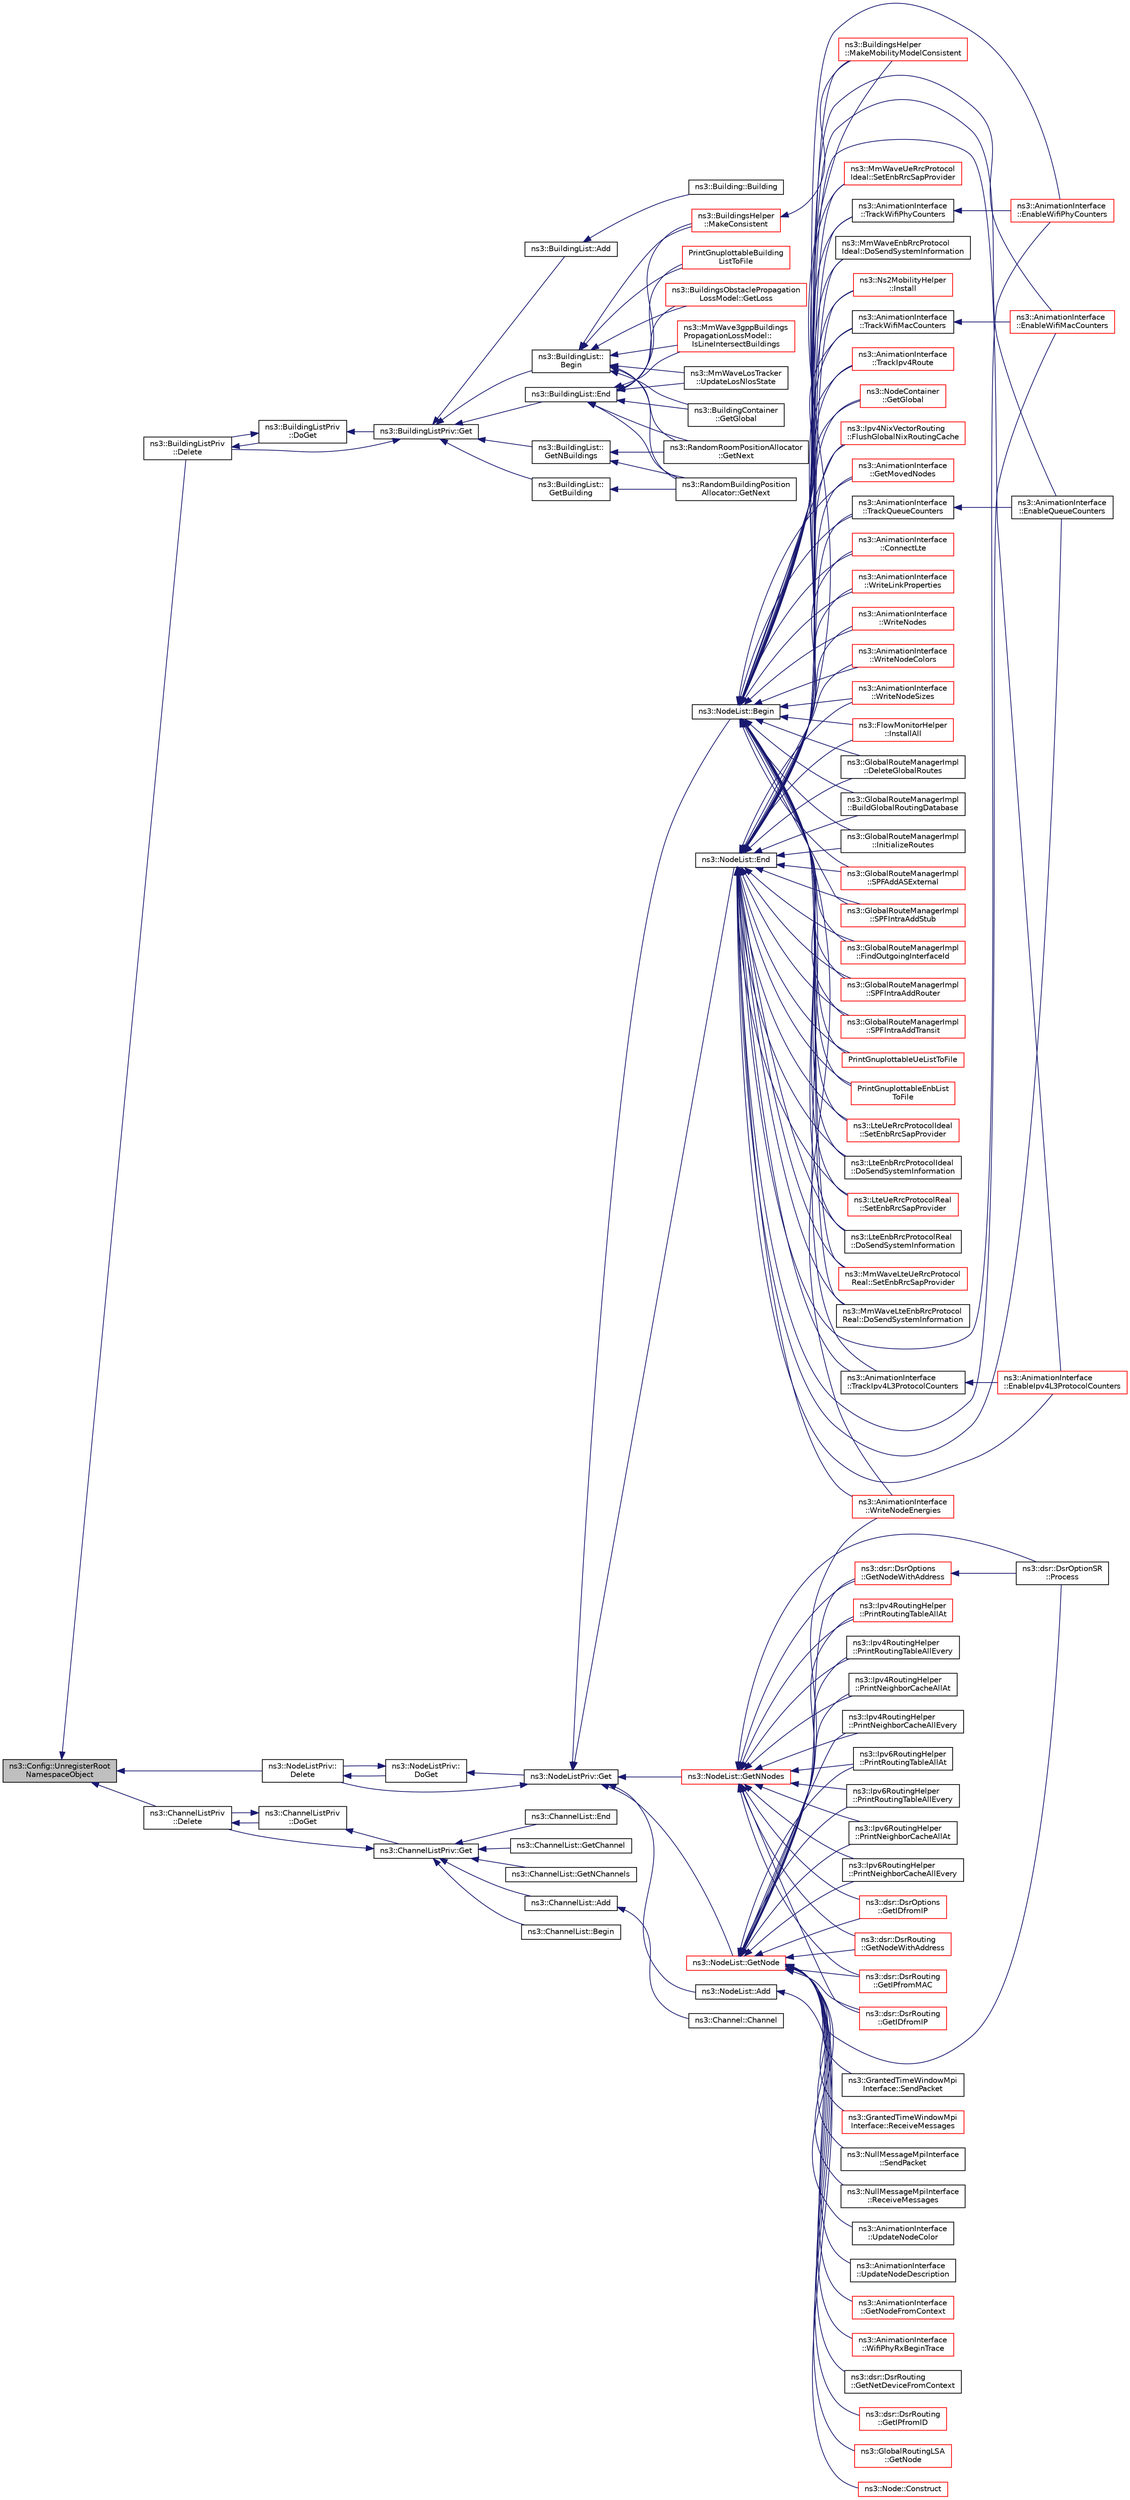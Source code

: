 digraph "ns3::Config::UnregisterRootNamespaceObject"
{
  edge [fontname="Helvetica",fontsize="10",labelfontname="Helvetica",labelfontsize="10"];
  node [fontname="Helvetica",fontsize="10",shape=record];
  rankdir="LR";
  Node1 [label="ns3::Config::UnregisterRoot\lNamespaceObject",height=0.2,width=0.4,color="black", fillcolor="grey75", style="filled", fontcolor="black"];
  Node1 -> Node2 [dir="back",color="midnightblue",fontsize="10",style="solid"];
  Node2 [label="ns3::BuildingListPriv\l::Delete",height=0.2,width=0.4,color="black", fillcolor="white", style="filled",URL="$db/d61/classns3_1_1BuildingListPriv.html#a591d74fa815a289835c12998bd932dc9"];
  Node2 -> Node3 [dir="back",color="midnightblue",fontsize="10",style="solid"];
  Node3 [label="ns3::BuildingListPriv\l::DoGet",height=0.2,width=0.4,color="black", fillcolor="white", style="filled",URL="$db/d61/classns3_1_1BuildingListPriv.html#a2cccdb7a1c13f0afc0809e1ea2bcbfeb"];
  Node3 -> Node4 [dir="back",color="midnightblue",fontsize="10",style="solid"];
  Node4 [label="ns3::BuildingListPriv::Get",height=0.2,width=0.4,color="black", fillcolor="white", style="filled",URL="$db/d61/classns3_1_1BuildingListPriv.html#aab33058ff56f83a387161cd50839227d"];
  Node4 -> Node2 [dir="back",color="midnightblue",fontsize="10",style="solid"];
  Node4 -> Node5 [dir="back",color="midnightblue",fontsize="10",style="solid"];
  Node5 [label="ns3::BuildingList::Add",height=0.2,width=0.4,color="black", fillcolor="white", style="filled",URL="$d6/d28/classns3_1_1BuildingList.html#a742f48290b35f9979c8d4d3dc9717948"];
  Node5 -> Node6 [dir="back",color="midnightblue",fontsize="10",style="solid"];
  Node6 [label="ns3::Building::Building",height=0.2,width=0.4,color="black", fillcolor="white", style="filled",URL="$d3/d67/classns3_1_1Building.html#a084396234ba491e17b34896481101cd9"];
  Node4 -> Node7 [dir="back",color="midnightblue",fontsize="10",style="solid"];
  Node7 [label="ns3::BuildingList::\lBegin",height=0.2,width=0.4,color="black", fillcolor="white", style="filled",URL="$d6/d28/classns3_1_1BuildingList.html#adbb122872e11541e930f0a3afa70a479"];
  Node7 -> Node8 [dir="back",color="midnightblue",fontsize="10",style="solid"];
  Node8 [label="ns3::BuildingContainer\l::GetGlobal",height=0.2,width=0.4,color="black", fillcolor="white", style="filled",URL="$d9/d61/classns3_1_1BuildingContainer.html#aeb981db901ebe02e4924de538191f09c",tooltip="Create a BuildingContainer that contains a list of all buildings stored in the ns3::BuildingList. "];
  Node7 -> Node9 [dir="back",color="midnightblue",fontsize="10",style="solid"];
  Node9 [label="ns3::RandomBuildingPosition\lAllocator::GetNext",height=0.2,width=0.4,color="black", fillcolor="white", style="filled",URL="$de/d30/classns3_1_1RandomBuildingPositionAllocator.html#af69e84fdb3d52246f61228ab4b9ac391"];
  Node7 -> Node10 [dir="back",color="midnightblue",fontsize="10",style="solid"];
  Node10 [label="ns3::RandomRoomPositionAllocator\l::GetNext",height=0.2,width=0.4,color="black", fillcolor="white", style="filled",URL="$dd/d26/classns3_1_1RandomRoomPositionAllocator.html#a01f64780cc703025e55f1cc451e2441c"];
  Node7 -> Node11 [dir="back",color="midnightblue",fontsize="10",style="solid"];
  Node11 [label="ns3::BuildingsHelper\l::MakeConsistent",height=0.2,width=0.4,color="red", fillcolor="white", style="filled",URL="$d6/d04/classns3_1_1BuildingsHelper.html#a355b3ae0c0f772746e66fb712c0bc0b0"];
  Node11 -> Node12 [dir="back",color="midnightblue",fontsize="10",style="solid"];
  Node12 [label="ns3::BuildingsHelper\l::MakeMobilityModelConsistent",height=0.2,width=0.4,color="red", fillcolor="white", style="filled",URL="$d6/d04/classns3_1_1BuildingsHelper.html#a1ba0e6a41145c830b79105bef420b883"];
  Node7 -> Node13 [dir="back",color="midnightblue",fontsize="10",style="solid"];
  Node13 [label="PrintGnuplottableBuilding\lListToFile",height=0.2,width=0.4,color="red", fillcolor="white", style="filled",URL="$d5/d1b/mc-twoenbs_8cc.html#aa3ac76c624e240e8ea6e415ff2289b4b"];
  Node7 -> Node14 [dir="back",color="midnightblue",fontsize="10",style="solid"];
  Node14 [label="ns3::BuildingsObstaclePropagation\lLossModel::GetLoss",height=0.2,width=0.4,color="red", fillcolor="white", style="filled",URL="$db/d0d/classns3_1_1BuildingsObstaclePropagationLossModel.html#aeb4896558411b94c66c1070dd800b1e1"];
  Node7 -> Node15 [dir="back",color="midnightblue",fontsize="10",style="solid"];
  Node15 [label="ns3::MmWave3gppBuildings\lPropagationLossModel::\lIsLineIntersectBuildings",height=0.2,width=0.4,color="red", fillcolor="white", style="filled",URL="$d6/d89/classns3_1_1MmWave3gppBuildingsPropagationLossModel.html#a6bda988e9a066c968bb391ef158c7ed0"];
  Node7 -> Node16 [dir="back",color="midnightblue",fontsize="10",style="solid"];
  Node16 [label="ns3::MmWaveLosTracker\l::UpdateLosNlosState",height=0.2,width=0.4,color="black", fillcolor="white", style="filled",URL="$d6/d4e/classns3_1_1MmWaveLosTracker.html#ab7da930a74b9fbe3c972724bccd77616"];
  Node4 -> Node17 [dir="back",color="midnightblue",fontsize="10",style="solid"];
  Node17 [label="ns3::BuildingList::End",height=0.2,width=0.4,color="black", fillcolor="white", style="filled",URL="$d6/d28/classns3_1_1BuildingList.html#abc6b941dbb194efb9f00352cc6b3db65"];
  Node17 -> Node8 [dir="back",color="midnightblue",fontsize="10",style="solid"];
  Node17 -> Node9 [dir="back",color="midnightblue",fontsize="10",style="solid"];
  Node17 -> Node10 [dir="back",color="midnightblue",fontsize="10",style="solid"];
  Node17 -> Node11 [dir="back",color="midnightblue",fontsize="10",style="solid"];
  Node17 -> Node13 [dir="back",color="midnightblue",fontsize="10",style="solid"];
  Node17 -> Node14 [dir="back",color="midnightblue",fontsize="10",style="solid"];
  Node17 -> Node15 [dir="back",color="midnightblue",fontsize="10",style="solid"];
  Node17 -> Node16 [dir="back",color="midnightblue",fontsize="10",style="solid"];
  Node4 -> Node18 [dir="back",color="midnightblue",fontsize="10",style="solid"];
  Node18 [label="ns3::BuildingList::\lGetBuilding",height=0.2,width=0.4,color="black", fillcolor="white", style="filled",URL="$d6/d28/classns3_1_1BuildingList.html#a206588dcc04671d3607381622233d0e0"];
  Node18 -> Node9 [dir="back",color="midnightblue",fontsize="10",style="solid"];
  Node4 -> Node19 [dir="back",color="midnightblue",fontsize="10",style="solid"];
  Node19 [label="ns3::BuildingList::\lGetNBuildings",height=0.2,width=0.4,color="black", fillcolor="white", style="filled",URL="$d6/d28/classns3_1_1BuildingList.html#a80e3d43b64f35c4f98ecfcef9a5d9a9c"];
  Node19 -> Node9 [dir="back",color="midnightblue",fontsize="10",style="solid"];
  Node19 -> Node10 [dir="back",color="midnightblue",fontsize="10",style="solid"];
  Node3 -> Node2 [dir="back",color="midnightblue",fontsize="10",style="solid"];
  Node1 -> Node20 [dir="back",color="midnightblue",fontsize="10",style="solid"];
  Node20 [label="ns3::ChannelListPriv\l::Delete",height=0.2,width=0.4,color="black", fillcolor="white", style="filled",URL="$da/d17/classns3_1_1ChannelListPriv.html#abf75496312beaf8b6377298039ca4289",tooltip="Delete the channel list object. "];
  Node20 -> Node21 [dir="back",color="midnightblue",fontsize="10",style="solid"];
  Node21 [label="ns3::ChannelListPriv\l::DoGet",height=0.2,width=0.4,color="black", fillcolor="white", style="filled",URL="$da/d17/classns3_1_1ChannelListPriv.html#a6d9402b5e600c291fd63d5c03122406e",tooltip="Get the channel list object. "];
  Node21 -> Node22 [dir="back",color="midnightblue",fontsize="10",style="solid"];
  Node22 [label="ns3::ChannelListPriv::Get",height=0.2,width=0.4,color="black", fillcolor="white", style="filled",URL="$da/d17/classns3_1_1ChannelListPriv.html#a4b98fc1ca31ce32a8dee4cc5937d856a",tooltip="Get the channel list object. "];
  Node22 -> Node20 [dir="back",color="midnightblue",fontsize="10",style="solid"];
  Node22 -> Node23 [dir="back",color="midnightblue",fontsize="10",style="solid"];
  Node23 [label="ns3::ChannelList::Add",height=0.2,width=0.4,color="black", fillcolor="white", style="filled",URL="$d6/db4/classns3_1_1ChannelList.html#a30bd29e7ecc159bc3a615402726e72ed"];
  Node23 -> Node24 [dir="back",color="midnightblue",fontsize="10",style="solid"];
  Node24 [label="ns3::Channel::Channel",height=0.2,width=0.4,color="black", fillcolor="white", style="filled",URL="$d4/d67/classns3_1_1Channel.html#a52285184d570dde461e3a03529f96bdc"];
  Node22 -> Node25 [dir="back",color="midnightblue",fontsize="10",style="solid"];
  Node25 [label="ns3::ChannelList::Begin",height=0.2,width=0.4,color="black", fillcolor="white", style="filled",URL="$d6/db4/classns3_1_1ChannelList.html#a0fd6970028d46e4b7259763411f761b4"];
  Node22 -> Node26 [dir="back",color="midnightblue",fontsize="10",style="solid"];
  Node26 [label="ns3::ChannelList::End",height=0.2,width=0.4,color="black", fillcolor="white", style="filled",URL="$d6/db4/classns3_1_1ChannelList.html#a2d999ce2d7a01e5c1470c852630e3cee"];
  Node22 -> Node27 [dir="back",color="midnightblue",fontsize="10",style="solid"];
  Node27 [label="ns3::ChannelList::GetChannel",height=0.2,width=0.4,color="black", fillcolor="white", style="filled",URL="$d6/db4/classns3_1_1ChannelList.html#a1c66c473f6e9d2fd15d9b21c6ab6e371"];
  Node22 -> Node28 [dir="back",color="midnightblue",fontsize="10",style="solid"];
  Node28 [label="ns3::ChannelList::GetNChannels",height=0.2,width=0.4,color="black", fillcolor="white", style="filled",URL="$d6/db4/classns3_1_1ChannelList.html#aa37022f9f0ae5ca784f6fc43a6fdbc49"];
  Node21 -> Node20 [dir="back",color="midnightblue",fontsize="10",style="solid"];
  Node1 -> Node29 [dir="back",color="midnightblue",fontsize="10",style="solid"];
  Node29 [label="ns3::NodeListPriv::\lDelete",height=0.2,width=0.4,color="black", fillcolor="white", style="filled",URL="$d4/d49/classns3_1_1NodeListPriv.html#a74f1811844a3891e71d8d9adbe81c33e",tooltip="Delete the nodes list object. "];
  Node29 -> Node30 [dir="back",color="midnightblue",fontsize="10",style="solid"];
  Node30 [label="ns3::NodeListPriv::\lDoGet",height=0.2,width=0.4,color="black", fillcolor="white", style="filled",URL="$d4/d49/classns3_1_1NodeListPriv.html#a6f0222de939567a488905f1c6876c4ca",tooltip="Get the node list object. "];
  Node30 -> Node31 [dir="back",color="midnightblue",fontsize="10",style="solid"];
  Node31 [label="ns3::NodeListPriv::Get",height=0.2,width=0.4,color="black", fillcolor="white", style="filled",URL="$d4/d49/classns3_1_1NodeListPriv.html#a746ce1482b3c1cf31d5a50cd55cffa92",tooltip="Get the node list object. "];
  Node31 -> Node29 [dir="back",color="midnightblue",fontsize="10",style="solid"];
  Node31 -> Node32 [dir="back",color="midnightblue",fontsize="10",style="solid"];
  Node32 [label="ns3::NodeList::Add",height=0.2,width=0.4,color="black", fillcolor="white", style="filled",URL="$d0/dd8/classns3_1_1NodeList.html#a92f9b44065e4f643bf8071a30ccddff6"];
  Node32 -> Node33 [dir="back",color="midnightblue",fontsize="10",style="solid"];
  Node33 [label="ns3::Node::Construct",height=0.2,width=0.4,color="red", fillcolor="white", style="filled",URL="$dd/ded/classns3_1_1Node.html#a42d5825649aeb147d7e5e49067b4bcb7",tooltip="Finish node&#39;s construction by setting the correct node ID. "];
  Node31 -> Node34 [dir="back",color="midnightblue",fontsize="10",style="solid"];
  Node34 [label="ns3::NodeList::Begin",height=0.2,width=0.4,color="black", fillcolor="white", style="filled",URL="$d0/dd8/classns3_1_1NodeList.html#a93d2211831f5cb71d1dbb721e2721d7f"];
  Node34 -> Node12 [dir="back",color="midnightblue",fontsize="10",style="solid"];
  Node34 -> Node35 [dir="back",color="midnightblue",fontsize="10",style="solid"];
  Node35 [label="ns3::FlowMonitorHelper\l::InstallAll",height=0.2,width=0.4,color="red", fillcolor="white", style="filled",URL="$d5/d2d/classns3_1_1FlowMonitorHelper.html#a722b383a10c5a959576f3bfee8d4374f",tooltip="Enable flow monitoring on all nodes. "];
  Node34 -> Node36 [dir="back",color="midnightblue",fontsize="10",style="solid"];
  Node36 [label="ns3::GlobalRouteManagerImpl\l::DeleteGlobalRoutes",height=0.2,width=0.4,color="black", fillcolor="white", style="filled",URL="$d5/dab/classns3_1_1GlobalRouteManagerImpl.html#a74aa2a4b5dc2015b6424cb307fcc2d1a",tooltip="Delete all static routes on all nodes that have a GlobalRouterInterface. "];
  Node34 -> Node37 [dir="back",color="midnightblue",fontsize="10",style="solid"];
  Node37 [label="ns3::GlobalRouteManagerImpl\l::BuildGlobalRoutingDatabase",height=0.2,width=0.4,color="black", fillcolor="white", style="filled",URL="$d5/dab/classns3_1_1GlobalRouteManagerImpl.html#a4354ed5c5b4b26f9593991e9254a1370",tooltip="Build the routing database by gathering Link State Advertisements from each node exporting a GlobalRo..."];
  Node34 -> Node38 [dir="back",color="midnightblue",fontsize="10",style="solid"];
  Node38 [label="ns3::GlobalRouteManagerImpl\l::InitializeRoutes",height=0.2,width=0.4,color="black", fillcolor="white", style="filled",URL="$d5/dab/classns3_1_1GlobalRouteManagerImpl.html#a25f57b2c41927c1a3f0bbba596accb6b",tooltip="Compute routes using a Dijkstra SPF computation and populate per-node forwarding tables. "];
  Node34 -> Node39 [dir="back",color="midnightblue",fontsize="10",style="solid"];
  Node39 [label="ns3::GlobalRouteManagerImpl\l::SPFAddASExternal",height=0.2,width=0.4,color="red", fillcolor="white", style="filled",URL="$d5/dab/classns3_1_1GlobalRouteManagerImpl.html#a0ccd93a5b90948571d2b762d4219c65d",tooltip="Add an external route to the routing tables. "];
  Node34 -> Node40 [dir="back",color="midnightblue",fontsize="10",style="solid"];
  Node40 [label="ns3::GlobalRouteManagerImpl\l::SPFIntraAddStub",height=0.2,width=0.4,color="red", fillcolor="white", style="filled",URL="$d5/dab/classns3_1_1GlobalRouteManagerImpl.html#ac939f5c304a02470c566b99699db402c",tooltip="Add a stub to the routing tables. "];
  Node34 -> Node41 [dir="back",color="midnightblue",fontsize="10",style="solid"];
  Node41 [label="ns3::GlobalRouteManagerImpl\l::FindOutgoingInterfaceId",height=0.2,width=0.4,color="red", fillcolor="white", style="filled",URL="$d5/dab/classns3_1_1GlobalRouteManagerImpl.html#a55b3c7bf042d95de52cf56cc6699dc9a",tooltip="Return the interface number corresponding to a given IP address and mask. "];
  Node34 -> Node42 [dir="back",color="midnightblue",fontsize="10",style="solid"];
  Node42 [label="ns3::GlobalRouteManagerImpl\l::SPFIntraAddRouter",height=0.2,width=0.4,color="red", fillcolor="white", style="filled",URL="$d5/dab/classns3_1_1GlobalRouteManagerImpl.html#adc0725b441a01d02bc4db842771a36d5",tooltip="Add a host route to the routing tables. "];
  Node34 -> Node43 [dir="back",color="midnightblue",fontsize="10",style="solid"];
  Node43 [label="ns3::GlobalRouteManagerImpl\l::SPFIntraAddTransit",height=0.2,width=0.4,color="red", fillcolor="white", style="filled",URL="$d5/dab/classns3_1_1GlobalRouteManagerImpl.html#aaafd698f94e453e3fe41f08bd62867be",tooltip="Add a transit to the routing tables. "];
  Node34 -> Node44 [dir="back",color="midnightblue",fontsize="10",style="solid"];
  Node44 [label="PrintGnuplottableUeListToFile",height=0.2,width=0.4,color="red", fillcolor="white", style="filled",URL="$d9/d7b/lena-distributed-ffr_8cc.html#ad818a3dd4c090b8ecaba926e5272c409"];
  Node34 -> Node45 [dir="back",color="midnightblue",fontsize="10",style="solid"];
  Node45 [label="PrintGnuplottableEnbList\lToFile",height=0.2,width=0.4,color="red", fillcolor="white", style="filled",URL="$d9/d7b/lena-distributed-ffr_8cc.html#a7e3aa5272ba032faa7717e0f3ba2f73d"];
  Node34 -> Node46 [dir="back",color="midnightblue",fontsize="10",style="solid"];
  Node46 [label="ns3::LteUeRrcProtocolIdeal\l::SetEnbRrcSapProvider",height=0.2,width=0.4,color="red", fillcolor="white", style="filled",URL="$de/dc6/classns3_1_1LteUeRrcProtocolIdeal.html#a86373f892a016ce3ea48859450e5bdd9"];
  Node34 -> Node47 [dir="back",color="midnightblue",fontsize="10",style="solid"];
  Node47 [label="ns3::LteEnbRrcProtocolIdeal\l::DoSendSystemInformation",height=0.2,width=0.4,color="black", fillcolor="white", style="filled",URL="$d4/d63/classns3_1_1LteEnbRrcProtocolIdeal.html#ae0152051aabf49a2f42ba5c5a651a2a5"];
  Node34 -> Node48 [dir="back",color="midnightblue",fontsize="10",style="solid"];
  Node48 [label="ns3::LteUeRrcProtocolReal\l::SetEnbRrcSapProvider",height=0.2,width=0.4,color="red", fillcolor="white", style="filled",URL="$df/d48/classns3_1_1LteUeRrcProtocolReal.html#a332253a9f192cd34ed5e8840ce84e474"];
  Node34 -> Node49 [dir="back",color="midnightblue",fontsize="10",style="solid"];
  Node49 [label="ns3::LteEnbRrcProtocolReal\l::DoSendSystemInformation",height=0.2,width=0.4,color="black", fillcolor="white", style="filled",URL="$d0/d88/classns3_1_1LteEnbRrcProtocolReal.html#a7e03d04b3442cee4c3debfbb3f8b6e74"];
  Node34 -> Node50 [dir="back",color="midnightblue",fontsize="10",style="solid"];
  Node50 [label="ns3::MmWaveLteUeRrcProtocol\lReal::SetEnbRrcSapProvider",height=0.2,width=0.4,color="red", fillcolor="white", style="filled",URL="$df/d69/classns3_1_1MmWaveLteUeRrcProtocolReal.html#adbb0955b254fae63826a9f90c8dc2113"];
  Node34 -> Node51 [dir="back",color="midnightblue",fontsize="10",style="solid"];
  Node51 [label="ns3::MmWaveLteEnbRrcProtocol\lReal::DoSendSystemInformation",height=0.2,width=0.4,color="black", fillcolor="white", style="filled",URL="$dd/dda/classns3_1_1MmWaveLteEnbRrcProtocolReal.html#a9ab6593e094fbacc948e933c1ae5d20a"];
  Node34 -> Node52 [dir="back",color="midnightblue",fontsize="10",style="solid"];
  Node52 [label="ns3::MmWaveUeRrcProtocol\lIdeal::SetEnbRrcSapProvider",height=0.2,width=0.4,color="red", fillcolor="white", style="filled",URL="$d3/d0f/classns3_1_1MmWaveUeRrcProtocolIdeal.html#adff64b34a950c009747c19c5510700bf"];
  Node34 -> Node53 [dir="back",color="midnightblue",fontsize="10",style="solid"];
  Node53 [label="ns3::MmWaveEnbRrcProtocol\lIdeal::DoSendSystemInformation",height=0.2,width=0.4,color="black", fillcolor="white", style="filled",URL="$d1/d90/classns3_1_1MmWaveEnbRrcProtocolIdeal.html#ace31b251b4e6641dad8e995e2b38e3fe"];
  Node34 -> Node54 [dir="back",color="midnightblue",fontsize="10",style="solid"];
  Node54 [label="ns3::Ns2MobilityHelper\l::Install",height=0.2,width=0.4,color="red", fillcolor="white", style="filled",URL="$d1/d5b/classns3_1_1Ns2MobilityHelper.html#ae54f17492e3efd54ff7501566fc6e9cf"];
  Node34 -> Node55 [dir="back",color="midnightblue",fontsize="10",style="solid"];
  Node55 [label="ns3::AnimationInterface\l::EnableWifiPhyCounters",height=0.2,width=0.4,color="red", fillcolor="white", style="filled",URL="$d6/d1a/classns3_1_1AnimationInterface.html#a9e0e3d4c754d00f9f2030a35a664ee26",tooltip="Enable tracking of Wifi Phy Counters such as TxDrop, RxDrop. "];
  Node34 -> Node56 [dir="back",color="midnightblue",fontsize="10",style="solid"];
  Node56 [label="ns3::AnimationInterface\l::EnableWifiMacCounters",height=0.2,width=0.4,color="red", fillcolor="white", style="filled",URL="$d6/d1a/classns3_1_1AnimationInterface.html#aa3c65722df896f7ebd0543bbe8d8be4b",tooltip="Enable tracking of Wifi Mac Counters such as Tx, TxDrop, Rx, RxDrop. "];
  Node34 -> Node57 [dir="back",color="midnightblue",fontsize="10",style="solid"];
  Node57 [label="ns3::AnimationInterface\l::EnableQueueCounters",height=0.2,width=0.4,color="black", fillcolor="white", style="filled",URL="$d6/d1a/classns3_1_1AnimationInterface.html#ae521d5b7b73a3dbc990d8660a2f978a9",tooltip="Enable tracking of Queue Counters such as Enqueue, Dequeue, Queue Drops. "];
  Node34 -> Node58 [dir="back",color="midnightblue",fontsize="10",style="solid"];
  Node58 [label="ns3::AnimationInterface\l::EnableIpv4L3ProtocolCounters",height=0.2,width=0.4,color="red", fillcolor="white", style="filled",URL="$d6/d1a/classns3_1_1AnimationInterface.html#a4c348971ef3ec69828cf81ecb6dea2c4",tooltip="Enable tracking of Ipv4 L3 Protocol Counters such as Tx, Rx, Drop. "];
  Node34 -> Node59 [dir="back",color="midnightblue",fontsize="10",style="solid"];
  Node59 [label="ns3::AnimationInterface\l::GetMovedNodes",height=0.2,width=0.4,color="red", fillcolor="white", style="filled",URL="$d6/d1a/classns3_1_1AnimationInterface.html#a8300c09c59cb4030840a9b1dc683cdc3"];
  Node34 -> Node60 [dir="back",color="midnightblue",fontsize="10",style="solid"];
  Node60 [label="ns3::AnimationInterface\l::ConnectLte",height=0.2,width=0.4,color="red", fillcolor="white", style="filled",URL="$d6/d1a/classns3_1_1AnimationInterface.html#a921e35bb00b2d0032dde4147bd2a200e",tooltip="Connect LTE function. "];
  Node34 -> Node61 [dir="back",color="midnightblue",fontsize="10",style="solid"];
  Node61 [label="ns3::AnimationInterface\l::WriteLinkProperties",height=0.2,width=0.4,color="red", fillcolor="white", style="filled",URL="$d6/d1a/classns3_1_1AnimationInterface.html#a458296bfceb6bd8b53b4c9bf38b5fdc7",tooltip="Write link properties function. "];
  Node34 -> Node62 [dir="back",color="midnightblue",fontsize="10",style="solid"];
  Node62 [label="ns3::AnimationInterface\l::WriteNodes",height=0.2,width=0.4,color="red", fillcolor="white", style="filled",URL="$d6/d1a/classns3_1_1AnimationInterface.html#abf98081f1a5ff14401187b5e135aa6a9",tooltip="Write nodes function. "];
  Node34 -> Node63 [dir="back",color="midnightblue",fontsize="10",style="solid"];
  Node63 [label="ns3::AnimationInterface\l::WriteNodeColors",height=0.2,width=0.4,color="red", fillcolor="white", style="filled",URL="$d6/d1a/classns3_1_1AnimationInterface.html#ac5c5f326ca346e340a0a3e9ec50d94ee",tooltip="Write node colors function. "];
  Node34 -> Node64 [dir="back",color="midnightblue",fontsize="10",style="solid"];
  Node64 [label="ns3::AnimationInterface\l::WriteNodeSizes",height=0.2,width=0.4,color="red", fillcolor="white", style="filled",URL="$d6/d1a/classns3_1_1AnimationInterface.html#a085198bcb57441ab8d46790e5dccf2e3",tooltip="Write node sizes function. "];
  Node34 -> Node65 [dir="back",color="midnightblue",fontsize="10",style="solid"];
  Node65 [label="ns3::AnimationInterface\l::WriteNodeEnergies",height=0.2,width=0.4,color="red", fillcolor="white", style="filled",URL="$d6/d1a/classns3_1_1AnimationInterface.html#a8a7475d05d49943291911223cc4d4276",tooltip="Write node energies function. "];
  Node34 -> Node66 [dir="back",color="midnightblue",fontsize="10",style="solid"];
  Node66 [label="ns3::AnimationInterface\l::TrackQueueCounters",height=0.2,width=0.4,color="black", fillcolor="white", style="filled",URL="$d6/d1a/classns3_1_1AnimationInterface.html#a0a01b75b4ad3aa055bf877a4c0cf8262",tooltip="Track queue counters function. "];
  Node66 -> Node57 [dir="back",color="midnightblue",fontsize="10",style="solid"];
  Node34 -> Node67 [dir="back",color="midnightblue",fontsize="10",style="solid"];
  Node67 [label="ns3::AnimationInterface\l::TrackWifiMacCounters",height=0.2,width=0.4,color="black", fillcolor="white", style="filled",URL="$d6/d1a/classns3_1_1AnimationInterface.html#ad9f148d5ae0c5e95fdafe3f853f7d585",tooltip="Track wifi MAC counters function. "];
  Node67 -> Node56 [dir="back",color="midnightblue",fontsize="10",style="solid"];
  Node34 -> Node68 [dir="back",color="midnightblue",fontsize="10",style="solid"];
  Node68 [label="ns3::AnimationInterface\l::TrackWifiPhyCounters",height=0.2,width=0.4,color="black", fillcolor="white", style="filled",URL="$d6/d1a/classns3_1_1AnimationInterface.html#a5305dd33917a4c394b1c44ab5ae41bc9",tooltip="Track wifi phy counters function. "];
  Node68 -> Node55 [dir="back",color="midnightblue",fontsize="10",style="solid"];
  Node34 -> Node69 [dir="back",color="midnightblue",fontsize="10",style="solid"];
  Node69 [label="ns3::AnimationInterface\l::TrackIpv4L3ProtocolCounters",height=0.2,width=0.4,color="black", fillcolor="white", style="filled",URL="$d6/d1a/classns3_1_1AnimationInterface.html#aec7103d50811eae3919df131fa2afab2",tooltip="Track IPv4 L3 protocol counters function. "];
  Node69 -> Node58 [dir="back",color="midnightblue",fontsize="10",style="solid"];
  Node34 -> Node70 [dir="back",color="midnightblue",fontsize="10",style="solid"];
  Node70 [label="ns3::AnimationInterface\l::TrackIpv4Route",height=0.2,width=0.4,color="red", fillcolor="white", style="filled",URL="$d6/d1a/classns3_1_1AnimationInterface.html#a9af10e9e963b8bcd3eae43d63025dac0",tooltip="Track IPv4 router function. "];
  Node34 -> Node71 [dir="back",color="midnightblue",fontsize="10",style="solid"];
  Node71 [label="ns3::NodeContainer\l::GetGlobal",height=0.2,width=0.4,color="red", fillcolor="white", style="filled",URL="$df/d97/classns3_1_1NodeContainer.html#a687e8f9ceb74d0ce3b06591c9f44c9ed",tooltip="Create a NodeContainer that contains a list of all nodes created through NodeContainer::Create() and ..."];
  Node34 -> Node72 [dir="back",color="midnightblue",fontsize="10",style="solid"];
  Node72 [label="ns3::Ipv4NixVectorRouting\l::FlushGlobalNixRoutingCache",height=0.2,width=0.4,color="red", fillcolor="white", style="filled",URL="$dd/db8/classns3_1_1Ipv4NixVectorRouting.html#acbd7460ba116c4b5ff830fb1d60a13ea",tooltip="Called when run-time link topology change occurs which iterates through the node list and flushes any..."];
  Node31 -> Node73 [dir="back",color="midnightblue",fontsize="10",style="solid"];
  Node73 [label="ns3::NodeList::End",height=0.2,width=0.4,color="black", fillcolor="white", style="filled",URL="$d0/dd8/classns3_1_1NodeList.html#a027a558c16e6078e25c7ffc67becb559"];
  Node73 -> Node12 [dir="back",color="midnightblue",fontsize="10",style="solid"];
  Node73 -> Node35 [dir="back",color="midnightblue",fontsize="10",style="solid"];
  Node73 -> Node36 [dir="back",color="midnightblue",fontsize="10",style="solid"];
  Node73 -> Node37 [dir="back",color="midnightblue",fontsize="10",style="solid"];
  Node73 -> Node38 [dir="back",color="midnightblue",fontsize="10",style="solid"];
  Node73 -> Node39 [dir="back",color="midnightblue",fontsize="10",style="solid"];
  Node73 -> Node40 [dir="back",color="midnightblue",fontsize="10",style="solid"];
  Node73 -> Node41 [dir="back",color="midnightblue",fontsize="10",style="solid"];
  Node73 -> Node42 [dir="back",color="midnightblue",fontsize="10",style="solid"];
  Node73 -> Node43 [dir="back",color="midnightblue",fontsize="10",style="solid"];
  Node73 -> Node44 [dir="back",color="midnightblue",fontsize="10",style="solid"];
  Node73 -> Node45 [dir="back",color="midnightblue",fontsize="10",style="solid"];
  Node73 -> Node46 [dir="back",color="midnightblue",fontsize="10",style="solid"];
  Node73 -> Node47 [dir="back",color="midnightblue",fontsize="10",style="solid"];
  Node73 -> Node48 [dir="back",color="midnightblue",fontsize="10",style="solid"];
  Node73 -> Node49 [dir="back",color="midnightblue",fontsize="10",style="solid"];
  Node73 -> Node50 [dir="back",color="midnightblue",fontsize="10",style="solid"];
  Node73 -> Node51 [dir="back",color="midnightblue",fontsize="10",style="solid"];
  Node73 -> Node52 [dir="back",color="midnightblue",fontsize="10",style="solid"];
  Node73 -> Node53 [dir="back",color="midnightblue",fontsize="10",style="solid"];
  Node73 -> Node54 [dir="back",color="midnightblue",fontsize="10",style="solid"];
  Node73 -> Node55 [dir="back",color="midnightblue",fontsize="10",style="solid"];
  Node73 -> Node56 [dir="back",color="midnightblue",fontsize="10",style="solid"];
  Node73 -> Node57 [dir="back",color="midnightblue",fontsize="10",style="solid"];
  Node73 -> Node58 [dir="back",color="midnightblue",fontsize="10",style="solid"];
  Node73 -> Node59 [dir="back",color="midnightblue",fontsize="10",style="solid"];
  Node73 -> Node60 [dir="back",color="midnightblue",fontsize="10",style="solid"];
  Node73 -> Node61 [dir="back",color="midnightblue",fontsize="10",style="solid"];
  Node73 -> Node62 [dir="back",color="midnightblue",fontsize="10",style="solid"];
  Node73 -> Node63 [dir="back",color="midnightblue",fontsize="10",style="solid"];
  Node73 -> Node64 [dir="back",color="midnightblue",fontsize="10",style="solid"];
  Node73 -> Node65 [dir="back",color="midnightblue",fontsize="10",style="solid"];
  Node73 -> Node66 [dir="back",color="midnightblue",fontsize="10",style="solid"];
  Node73 -> Node67 [dir="back",color="midnightblue",fontsize="10",style="solid"];
  Node73 -> Node68 [dir="back",color="midnightblue",fontsize="10",style="solid"];
  Node73 -> Node69 [dir="back",color="midnightblue",fontsize="10",style="solid"];
  Node73 -> Node70 [dir="back",color="midnightblue",fontsize="10",style="solid"];
  Node73 -> Node71 [dir="back",color="midnightblue",fontsize="10",style="solid"];
  Node73 -> Node72 [dir="back",color="midnightblue",fontsize="10",style="solid"];
  Node31 -> Node74 [dir="back",color="midnightblue",fontsize="10",style="solid"];
  Node74 [label="ns3::NodeList::GetNode",height=0.2,width=0.4,color="red", fillcolor="white", style="filled",URL="$d0/dd8/classns3_1_1NodeList.html#a80ac09977d48d29db5c704ac8483cf6c"];
  Node74 -> Node75 [dir="back",color="midnightblue",fontsize="10",style="solid"];
  Node75 [label="ns3::dsr::DsrOptions\l::GetIDfromIP",height=0.2,width=0.4,color="red", fillcolor="white", style="filled",URL="$d7/d7e/classns3_1_1dsr_1_1DsrOptions.html#a7e53a9a0421c607e17866e7dd0dd5440",tooltip="Get the node id with Ipv4Address. "];
  Node74 -> Node76 [dir="back",color="midnightblue",fontsize="10",style="solid"];
  Node76 [label="ns3::dsr::DsrOptions\l::GetNodeWithAddress",height=0.2,width=0.4,color="red", fillcolor="white", style="filled",URL="$d7/d7e/classns3_1_1dsr_1_1DsrOptions.html#a1a91f820f3d754a477a54bad547ca659",tooltip="Get the node object with Ipv4Address. "];
  Node76 -> Node77 [dir="back",color="midnightblue",fontsize="10",style="solid"];
  Node77 [label="ns3::dsr::DsrOptionSR\l::Process",height=0.2,width=0.4,color="black", fillcolor="white", style="filled",URL="$d8/d06/classns3_1_1dsr_1_1DsrOptionSR.html#a3136e1503dc9a7cb1f8294d929c4e349",tooltip="Process method. "];
  Node74 -> Node77 [dir="back",color="midnightblue",fontsize="10",style="solid"];
  Node74 -> Node78 [dir="back",color="midnightblue",fontsize="10",style="solid"];
  Node78 [label="ns3::dsr::DsrRouting\l::GetNetDeviceFromContext",height=0.2,width=0.4,color="black", fillcolor="white", style="filled",URL="$df/d32/classns3_1_1dsr_1_1DsrRouting.html#a5160f9f3016a0ee25fd5d52be1e4d51e",tooltip="Get the netdevice from the context. "];
  Node74 -> Node79 [dir="back",color="midnightblue",fontsize="10",style="solid"];
  Node79 [label="ns3::dsr::DsrRouting\l::GetNodeWithAddress",height=0.2,width=0.4,color="red", fillcolor="white", style="filled",URL="$df/d32/classns3_1_1dsr_1_1DsrRouting.html#aa301f5bb9481fe5392297015328e6332",tooltip="Get the node with give ip address. "];
  Node74 -> Node80 [dir="back",color="midnightblue",fontsize="10",style="solid"];
  Node80 [label="ns3::dsr::DsrRouting\l::GetIPfromMAC",height=0.2,width=0.4,color="red", fillcolor="white", style="filled",URL="$df/d32/classns3_1_1dsr_1_1DsrRouting.html#a5914e79eec0e5e33be08f55321e8aaea",tooltip="Get the Ip address from mac address. "];
  Node74 -> Node81 [dir="back",color="midnightblue",fontsize="10",style="solid"];
  Node81 [label="ns3::dsr::DsrRouting\l::GetIDfromIP",height=0.2,width=0.4,color="red", fillcolor="white", style="filled",URL="$df/d32/classns3_1_1dsr_1_1DsrRouting.html#a4593e50d5f36e9b9b013fe0422067c44",tooltip="Get the node id from ip address. "];
  Node74 -> Node82 [dir="back",color="midnightblue",fontsize="10",style="solid"];
  Node82 [label="ns3::dsr::DsrRouting\l::GetIPfromID",height=0.2,width=0.4,color="red", fillcolor="white", style="filled",URL="$df/d32/classns3_1_1dsr_1_1DsrRouting.html#abaf6e655b3bf50d3002c3739409d23a6",tooltip="Get the ip address from id. "];
  Node74 -> Node83 [dir="back",color="midnightblue",fontsize="10",style="solid"];
  Node83 [label="ns3::Ipv4RoutingHelper\l::PrintRoutingTableAllAt",height=0.2,width=0.4,color="red", fillcolor="white", style="filled",URL="$df/d4e/classns3_1_1Ipv4RoutingHelper.html#a10d8ba23eca330de968fdfbca2730ec3",tooltip="prints the routing tables of all nodes at a particular time. "];
  Node74 -> Node84 [dir="back",color="midnightblue",fontsize="10",style="solid"];
  Node84 [label="ns3::Ipv4RoutingHelper\l::PrintRoutingTableAllEvery",height=0.2,width=0.4,color="black", fillcolor="white", style="filled",URL="$df/d4e/classns3_1_1Ipv4RoutingHelper.html#ae82209b94194b58afed38b80e92ed202",tooltip="prints the routing tables of all nodes at regular intervals specified by user. "];
  Node74 -> Node85 [dir="back",color="midnightblue",fontsize="10",style="solid"];
  Node85 [label="ns3::Ipv4RoutingHelper\l::PrintNeighborCacheAllAt",height=0.2,width=0.4,color="black", fillcolor="white", style="filled",URL="$df/d4e/classns3_1_1Ipv4RoutingHelper.html#ab74b74f056874f2058c1a1b2e0573049",tooltip="prints the neighbor cache of all nodes at a particular time. "];
  Node74 -> Node86 [dir="back",color="midnightblue",fontsize="10",style="solid"];
  Node86 [label="ns3::Ipv4RoutingHelper\l::PrintNeighborCacheAllEvery",height=0.2,width=0.4,color="black", fillcolor="white", style="filled",URL="$df/d4e/classns3_1_1Ipv4RoutingHelper.html#ab9a6ef81b586a23f92fc1595c52661de",tooltip="prints the neighbor cache of all nodes at regular intervals specified by user. "];
  Node74 -> Node87 [dir="back",color="midnightblue",fontsize="10",style="solid"];
  Node87 [label="ns3::Ipv6RoutingHelper\l::PrintRoutingTableAllAt",height=0.2,width=0.4,color="black", fillcolor="white", style="filled",URL="$d1/d7a/classns3_1_1Ipv6RoutingHelper.html#a02468528d712df0b6358c6d7bc56b23b",tooltip="prints the routing tables of all nodes at a particular time. "];
  Node74 -> Node88 [dir="back",color="midnightblue",fontsize="10",style="solid"];
  Node88 [label="ns3::Ipv6RoutingHelper\l::PrintRoutingTableAllEvery",height=0.2,width=0.4,color="black", fillcolor="white", style="filled",URL="$d1/d7a/classns3_1_1Ipv6RoutingHelper.html#a716a9e0881c5c0d1f8f3c728556a4473",tooltip="prints the routing tables of all nodes at regular intervals specified by user. "];
  Node74 -> Node89 [dir="back",color="midnightblue",fontsize="10",style="solid"];
  Node89 [label="ns3::Ipv6RoutingHelper\l::PrintNeighborCacheAllAt",height=0.2,width=0.4,color="black", fillcolor="white", style="filled",URL="$d1/d7a/classns3_1_1Ipv6RoutingHelper.html#a3fb619b1828a73f8c4a77ba1a64c6417",tooltip="prints the neighbor cache of all nodes at a particular time. "];
  Node74 -> Node90 [dir="back",color="midnightblue",fontsize="10",style="solid"];
  Node90 [label="ns3::Ipv6RoutingHelper\l::PrintNeighborCacheAllEvery",height=0.2,width=0.4,color="black", fillcolor="white", style="filled",URL="$d1/d7a/classns3_1_1Ipv6RoutingHelper.html#a623d584ad005d7b9f5c6d43b34007243",tooltip="prints the neighbor cache of all nodes at regular intervals specified by user. "];
  Node74 -> Node91 [dir="back",color="midnightblue",fontsize="10",style="solid"];
  Node91 [label="ns3::GlobalRoutingLSA\l::GetNode",height=0.2,width=0.4,color="red", fillcolor="white", style="filled",URL="$dc/dd1/classns3_1_1GlobalRoutingLSA.html#abcca1c85e5cd06ee417fd1ab264b93ba",tooltip="Get the Node pointer of the node that originated this LSA. "];
  Node74 -> Node92 [dir="back",color="midnightblue",fontsize="10",style="solid"];
  Node92 [label="ns3::GrantedTimeWindowMpi\lInterface::SendPacket",height=0.2,width=0.4,color="black", fillcolor="white", style="filled",URL="$da/db3/classns3_1_1GrantedTimeWindowMpiInterface.html#ac3b6bb4ae10c6e49001d664871b201c6"];
  Node74 -> Node93 [dir="back",color="midnightblue",fontsize="10",style="solid"];
  Node93 [label="ns3::GrantedTimeWindowMpi\lInterface::ReceiveMessages",height=0.2,width=0.4,color="red", fillcolor="white", style="filled",URL="$da/db3/classns3_1_1GrantedTimeWindowMpiInterface.html#a25a6699dcab1ab2e348e0b5a2c90aa42"];
  Node74 -> Node94 [dir="back",color="midnightblue",fontsize="10",style="solid"];
  Node94 [label="ns3::NullMessageMpiInterface\l::SendPacket",height=0.2,width=0.4,color="black", fillcolor="white", style="filled",URL="$d0/d9f/classns3_1_1NullMessageMpiInterface.html#a5bef503661f681b69f0c69abda3ed25a"];
  Node74 -> Node95 [dir="back",color="midnightblue",fontsize="10",style="solid"];
  Node95 [label="ns3::NullMessageMpiInterface\l::ReceiveMessages",height=0.2,width=0.4,color="black", fillcolor="white", style="filled",URL="$d0/d9f/classns3_1_1NullMessageMpiInterface.html#a9ca96f3f6dc2df5f955505c441499430"];
  Node74 -> Node96 [dir="back",color="midnightblue",fontsize="10",style="solid"];
  Node96 [label="ns3::AnimationInterface\l::UpdateNodeColor",height=0.2,width=0.4,color="black", fillcolor="white", style="filled",URL="$d6/d1a/classns3_1_1AnimationInterface.html#a75ea0f6144a851e84dc698456ffbc945",tooltip="Helper function to update the node color. "];
  Node74 -> Node97 [dir="back",color="midnightblue",fontsize="10",style="solid"];
  Node97 [label="ns3::AnimationInterface\l::UpdateNodeDescription",height=0.2,width=0.4,color="black", fillcolor="white", style="filled",URL="$d6/d1a/classns3_1_1AnimationInterface.html#a093c37cd9802c236d441bcefba436a71",tooltip="Helper function to update the description for a given node. "];
  Node74 -> Node98 [dir="back",color="midnightblue",fontsize="10",style="solid"];
  Node98 [label="ns3::AnimationInterface\l::GetNodeFromContext",height=0.2,width=0.4,color="red", fillcolor="white", style="filled",URL="$d6/d1a/classns3_1_1AnimationInterface.html#a973c171db7344f875cb8e8ac6667688b"];
  Node74 -> Node99 [dir="back",color="midnightblue",fontsize="10",style="solid"];
  Node99 [label="ns3::AnimationInterface\l::WifiPhyRxBeginTrace",height=0.2,width=0.4,color="red", fillcolor="white", style="filled",URL="$d6/d1a/classns3_1_1AnimationInterface.html#ac0ad433cc67cc70e279b5ed8c006d762"];
  Node74 -> Node65 [dir="back",color="midnightblue",fontsize="10",style="solid"];
  Node31 -> Node100 [dir="back",color="midnightblue",fontsize="10",style="solid"];
  Node100 [label="ns3::NodeList::GetNNodes",height=0.2,width=0.4,color="red", fillcolor="white", style="filled",URL="$d0/dd8/classns3_1_1NodeList.html#a1d110b1670005895dd5812baab13682a"];
  Node100 -> Node75 [dir="back",color="midnightblue",fontsize="10",style="solid"];
  Node100 -> Node76 [dir="back",color="midnightblue",fontsize="10",style="solid"];
  Node100 -> Node77 [dir="back",color="midnightblue",fontsize="10",style="solid"];
  Node100 -> Node79 [dir="back",color="midnightblue",fontsize="10",style="solid"];
  Node100 -> Node80 [dir="back",color="midnightblue",fontsize="10",style="solid"];
  Node100 -> Node81 [dir="back",color="midnightblue",fontsize="10",style="solid"];
  Node100 -> Node83 [dir="back",color="midnightblue",fontsize="10",style="solid"];
  Node100 -> Node84 [dir="back",color="midnightblue",fontsize="10",style="solid"];
  Node100 -> Node85 [dir="back",color="midnightblue",fontsize="10",style="solid"];
  Node100 -> Node86 [dir="back",color="midnightblue",fontsize="10",style="solid"];
  Node100 -> Node87 [dir="back",color="midnightblue",fontsize="10",style="solid"];
  Node100 -> Node88 [dir="back",color="midnightblue",fontsize="10",style="solid"];
  Node100 -> Node89 [dir="back",color="midnightblue",fontsize="10",style="solid"];
  Node100 -> Node90 [dir="back",color="midnightblue",fontsize="10",style="solid"];
  Node30 -> Node29 [dir="back",color="midnightblue",fontsize="10",style="solid"];
}
